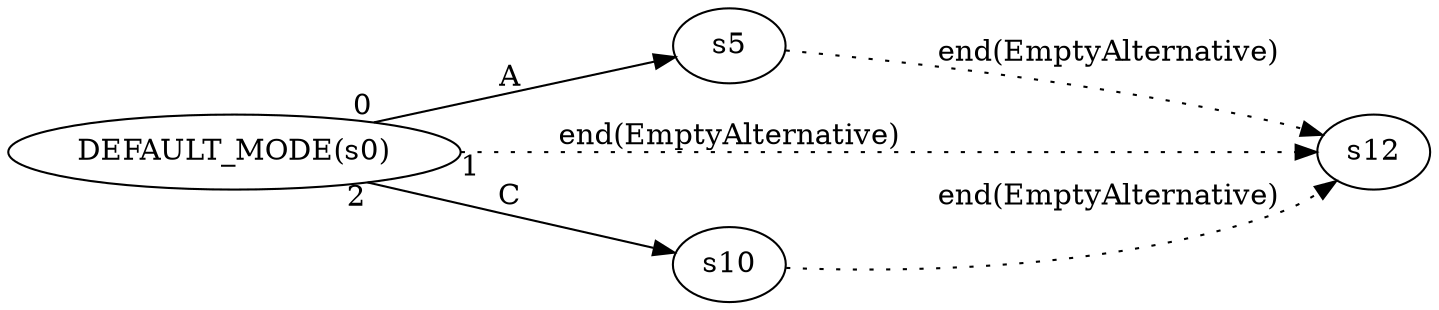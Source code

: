 digraph ATN {
  rankdir=LR;

  "DEFAULT_MODE(s0)" -> s5 [label=A taillabel=0]
  s5 -> s12 [label="end(EmptyAlternative)" style=dotted]
  "DEFAULT_MODE(s0)" -> s12 [label="end(EmptyAlternative)" taillabel=1 style=dotted]
  "DEFAULT_MODE(s0)" -> s10 [label=C taillabel=2]
  s10 -> s12 [label="end(EmptyAlternative)" style=dotted]
}
